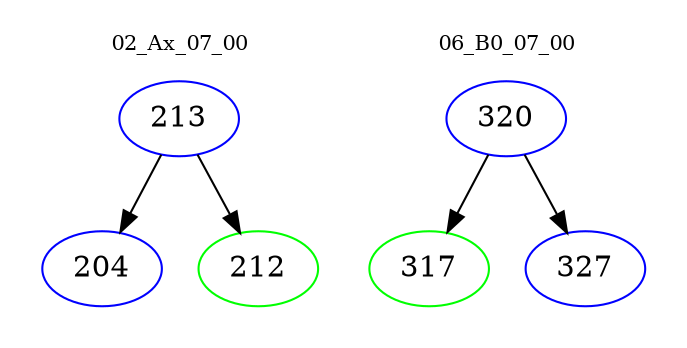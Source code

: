 digraph{
subgraph cluster_0 {
color = white
label = "02_Ax_07_00";
fontsize=10;
T0_213 [label="213", color="blue"]
T0_213 -> T0_204 [color="black"]
T0_204 [label="204", color="blue"]
T0_213 -> T0_212 [color="black"]
T0_212 [label="212", color="green"]
}
subgraph cluster_1 {
color = white
label = "06_B0_07_00";
fontsize=10;
T1_320 [label="320", color="blue"]
T1_320 -> T1_317 [color="black"]
T1_317 [label="317", color="green"]
T1_320 -> T1_327 [color="black"]
T1_327 [label="327", color="blue"]
}
}
